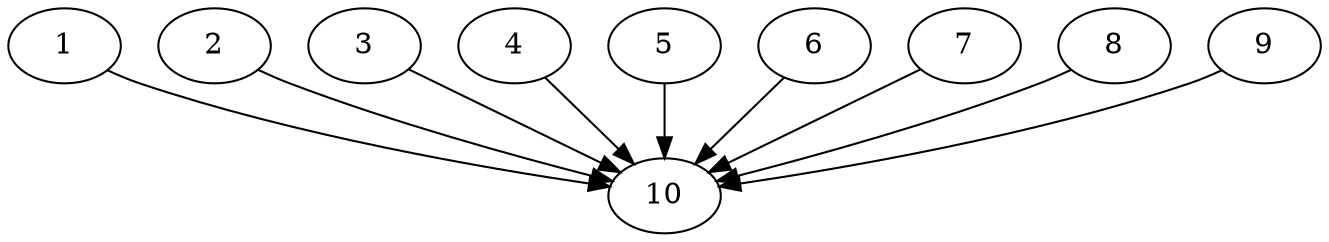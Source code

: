 digraph "Layered_N10_Layers9-1_Join_P6.dot" {
	1	[Weight=37];
	2	[Weight=14];
	3	[Weight=10];
	4	[Weight=17];
	5	[Weight=29];
	6	[Weight=35];
	7	[Weight=39];
	8	[Weight=20];
	9	[Weight=27];
	10	[Weight=22];
	1 -> 10 [Weight=5];
	2 -> 10 [Weight=13];
	3 -> 10 [Weight=12];
	4 -> 10 [Weight=9];
	5 -> 10 [Weight=15];
	6 -> 10 [Weight=11];
	7 -> 10 [Weight=4];
	8 -> 10 [Weight=5];
	9 -> 10 [Weight=2];
}
